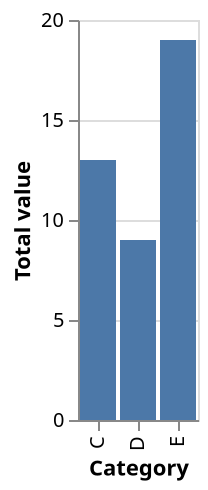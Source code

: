{
  "$schema": "https://vega.github.io/schema/vega-lite/v4.json",
  "description": "A simple bar chart",
  "data": {
    "values": [
      {"a": "C", "b": 2},
      {"a": "C", "b": 7},
      {"a": "C", "b": 4},
      {"a": "D", "b": 1},
      {"a": "D", "b": 2},
      {"a": "D", "b": 6},
      {"a": "E", "b": 8},
      {"a": "E", "b": 4},
      {"a": "E", "b": 7}
    ]
  },
  "mark": "bar",
  "encoding": {
    "x": {
      "field": "a",
      "type": "nominal",
      "title": "Category"
    },
    "y": {
      "aggregate": "sum",
      "field": "b",
      "type": "quantitative",
      "title": "Total value"
    },
    "tooltip": {
      "aggregate": "sum",
      "field": "b",
      "type": "quantitative"
    }
  }
}
